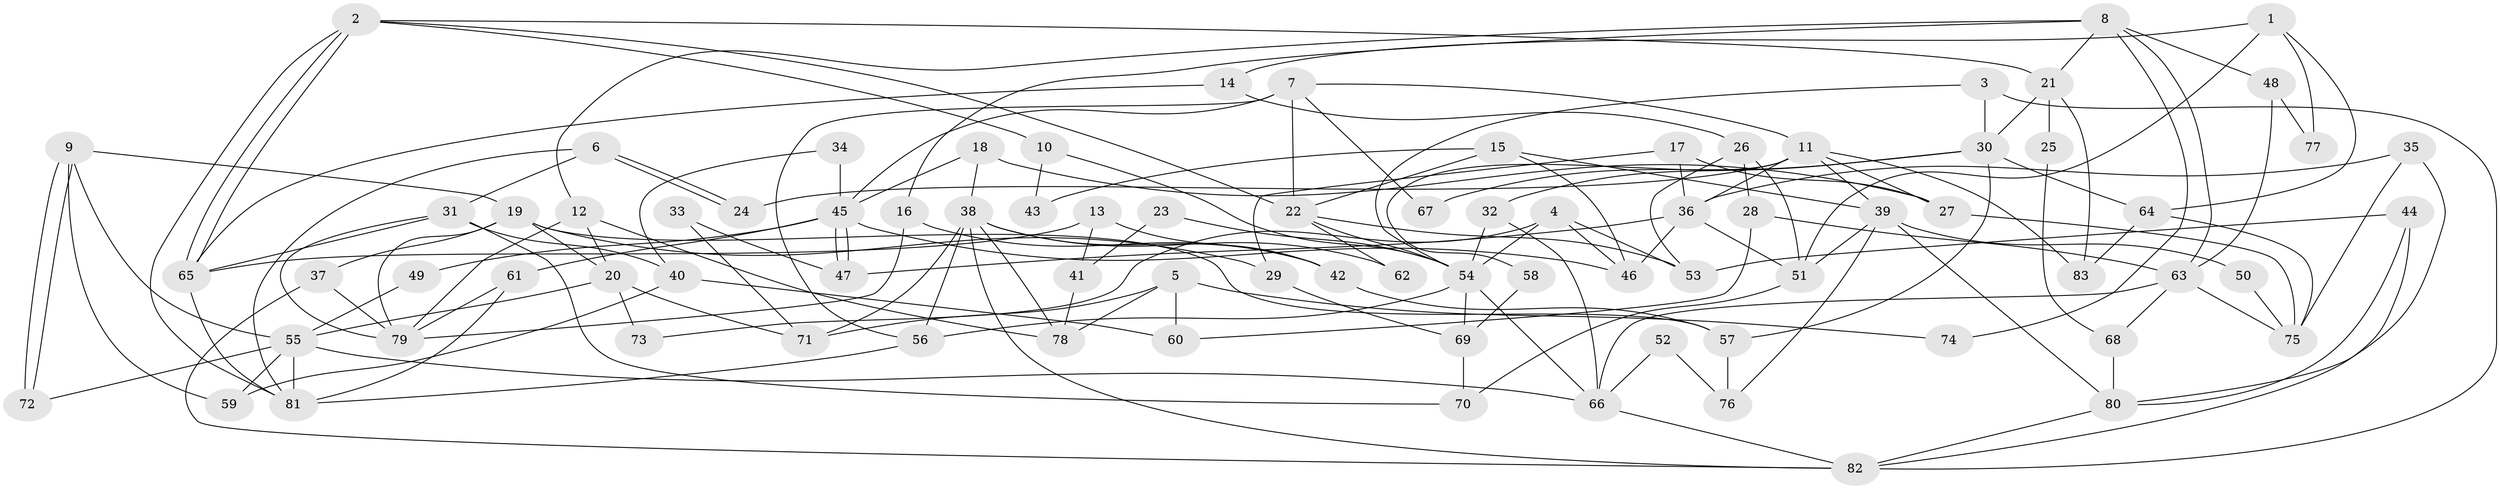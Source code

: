 // coarse degree distribution, {5: 0.14, 7: 0.1, 3: 0.16, 10: 0.02, 4: 0.16, 6: 0.2, 8: 0.04, 2: 0.14, 9: 0.04}
// Generated by graph-tools (version 1.1) at 2025/37/03/04/25 23:37:03]
// undirected, 83 vertices, 166 edges
graph export_dot {
  node [color=gray90,style=filled];
  1;
  2;
  3;
  4;
  5;
  6;
  7;
  8;
  9;
  10;
  11;
  12;
  13;
  14;
  15;
  16;
  17;
  18;
  19;
  20;
  21;
  22;
  23;
  24;
  25;
  26;
  27;
  28;
  29;
  30;
  31;
  32;
  33;
  34;
  35;
  36;
  37;
  38;
  39;
  40;
  41;
  42;
  43;
  44;
  45;
  46;
  47;
  48;
  49;
  50;
  51;
  52;
  53;
  54;
  55;
  56;
  57;
  58;
  59;
  60;
  61;
  62;
  63;
  64;
  65;
  66;
  67;
  68;
  69;
  70;
  71;
  72;
  73;
  74;
  75;
  76;
  77;
  78;
  79;
  80;
  81;
  82;
  83;
  1 -- 51;
  1 -- 64;
  1 -- 14;
  1 -- 77;
  2 -- 65;
  2 -- 65;
  2 -- 81;
  2 -- 10;
  2 -- 21;
  2 -- 22;
  3 -- 30;
  3 -- 54;
  3 -- 82;
  4 -- 46;
  4 -- 54;
  4 -- 53;
  4 -- 73;
  5 -- 78;
  5 -- 71;
  5 -- 60;
  5 -- 74;
  6 -- 31;
  6 -- 24;
  6 -- 24;
  6 -- 81;
  7 -- 45;
  7 -- 56;
  7 -- 11;
  7 -- 22;
  7 -- 67;
  8 -- 63;
  8 -- 12;
  8 -- 16;
  8 -- 21;
  8 -- 48;
  8 -- 74;
  9 -- 72;
  9 -- 72;
  9 -- 19;
  9 -- 55;
  9 -- 59;
  10 -- 54;
  10 -- 43;
  11 -- 36;
  11 -- 24;
  11 -- 27;
  11 -- 39;
  11 -- 58;
  11 -- 83;
  12 -- 20;
  12 -- 79;
  12 -- 78;
  13 -- 42;
  13 -- 65;
  13 -- 41;
  14 -- 65;
  14 -- 26;
  15 -- 39;
  15 -- 22;
  15 -- 43;
  15 -- 46;
  16 -- 79;
  16 -- 42;
  17 -- 27;
  17 -- 36;
  17 -- 29;
  18 -- 27;
  18 -- 45;
  18 -- 38;
  19 -- 79;
  19 -- 57;
  19 -- 20;
  19 -- 29;
  19 -- 37;
  20 -- 55;
  20 -- 71;
  20 -- 73;
  21 -- 25;
  21 -- 30;
  21 -- 83;
  22 -- 53;
  22 -- 54;
  22 -- 62;
  23 -- 54;
  23 -- 41;
  25 -- 68;
  26 -- 53;
  26 -- 28;
  26 -- 51;
  27 -- 75;
  28 -- 60;
  28 -- 63;
  29 -- 69;
  30 -- 64;
  30 -- 32;
  30 -- 57;
  30 -- 67;
  31 -- 65;
  31 -- 70;
  31 -- 40;
  31 -- 79;
  32 -- 66;
  32 -- 54;
  33 -- 47;
  33 -- 71;
  34 -- 45;
  34 -- 40;
  35 -- 36;
  35 -- 80;
  35 -- 75;
  36 -- 46;
  36 -- 51;
  36 -- 47;
  37 -- 82;
  37 -- 79;
  38 -- 56;
  38 -- 42;
  38 -- 62;
  38 -- 71;
  38 -- 78;
  38 -- 82;
  39 -- 80;
  39 -- 50;
  39 -- 51;
  39 -- 76;
  40 -- 59;
  40 -- 60;
  41 -- 78;
  42 -- 57;
  44 -- 53;
  44 -- 82;
  44 -- 80;
  45 -- 47;
  45 -- 47;
  45 -- 61;
  45 -- 46;
  45 -- 49;
  48 -- 63;
  48 -- 77;
  49 -- 55;
  50 -- 75;
  51 -- 70;
  52 -- 76;
  52 -- 66;
  54 -- 56;
  54 -- 66;
  54 -- 69;
  55 -- 66;
  55 -- 59;
  55 -- 72;
  55 -- 81;
  56 -- 81;
  57 -- 76;
  58 -- 69;
  61 -- 81;
  61 -- 79;
  63 -- 66;
  63 -- 68;
  63 -- 75;
  64 -- 83;
  64 -- 75;
  65 -- 81;
  66 -- 82;
  68 -- 80;
  69 -- 70;
  80 -- 82;
}
